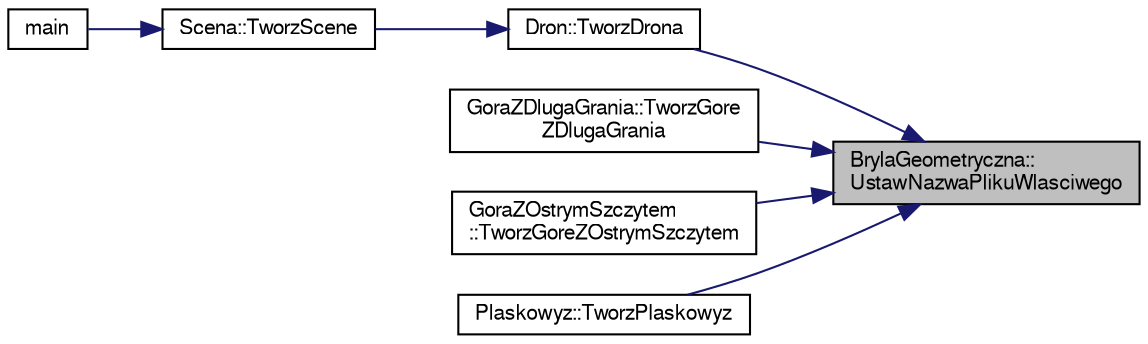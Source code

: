 digraph "BrylaGeometryczna::UstawNazwaPlikuWlasciwego"
{
 // LATEX_PDF_SIZE
  edge [fontname="FreeSans",fontsize="10",labelfontname="FreeSans",labelfontsize="10"];
  node [fontname="FreeSans",fontsize="10",shape=record];
  rankdir="RL";
  Node1 [label="BrylaGeometryczna::\lUstawNazwaPlikuWlasciwego",height=0.2,width=0.4,color="black", fillcolor="grey75", style="filled", fontcolor="black",tooltip="Metoda Ustawiajaca Nazwe Pliku Docelowego."];
  Node1 -> Node2 [dir="back",color="midnightblue",fontsize="10",style="solid",fontname="FreeSans"];
  Node2 [label="Dron::TworzDrona",height=0.2,width=0.4,color="black", fillcolor="white", style="filled",URL="$a00106.html#ae8449c4acc9e1de1819b7db69f8665fe",tooltip="Metoda tworzaca zestaw plikow ze wspolrzednymi."];
  Node2 -> Node3 [dir="back",color="midnightblue",fontsize="10",style="solid",fontname="FreeSans"];
  Node3 [label="Scena::TworzScene",height=0.2,width=0.4,color="black", fillcolor="white", style="filled",URL="$a00134.html#aeca659dd59433366298ce1a828208d62",tooltip="Metoda tworzaca uklad sceny."];
  Node3 -> Node4 [dir="back",color="midnightblue",fontsize="10",style="solid",fontname="FreeSans"];
  Node4 [label="main",height=0.2,width=0.4,color="black", fillcolor="white", style="filled",URL="$a00077.html#ae66f6b31b5ad750f1fe042a706a4e3d4",tooltip=" "];
  Node1 -> Node5 [dir="back",color="midnightblue",fontsize="10",style="solid",fontname="FreeSans"];
  Node5 [label="GoraZDlugaGrania::TworzGore\lZDlugaGrania",height=0.2,width=0.4,color="black", fillcolor="white", style="filled",URL="$a00110.html#a94baa09555c3471f3f775dfebdfe8e86",tooltip="Metoda tworzaca odpowiedni plik wynikowy."];
  Node1 -> Node6 [dir="back",color="midnightblue",fontsize="10",style="solid",fontname="FreeSans"];
  Node6 [label="GoraZOstrymSzczytem\l::TworzGoreZOstrymSzczytem",height=0.2,width=0.4,color="black", fillcolor="white", style="filled",URL="$a00114.html#ad002585dbdd2d98063a577a63c1da145",tooltip="Metoda tworzaca odpowiedni plik wynikowy."];
  Node1 -> Node7 [dir="back",color="midnightblue",fontsize="10",style="solid",fontname="FreeSans"];
  Node7 [label="Plaskowyz::TworzPlaskowyz",height=0.2,width=0.4,color="black", fillcolor="white", style="filled",URL="$a00126.html#aed9175cc8addd3c0011ca4da347a8b2d",tooltip="Metoda tworzaca odpowiedni plik wynikowy."];
}
